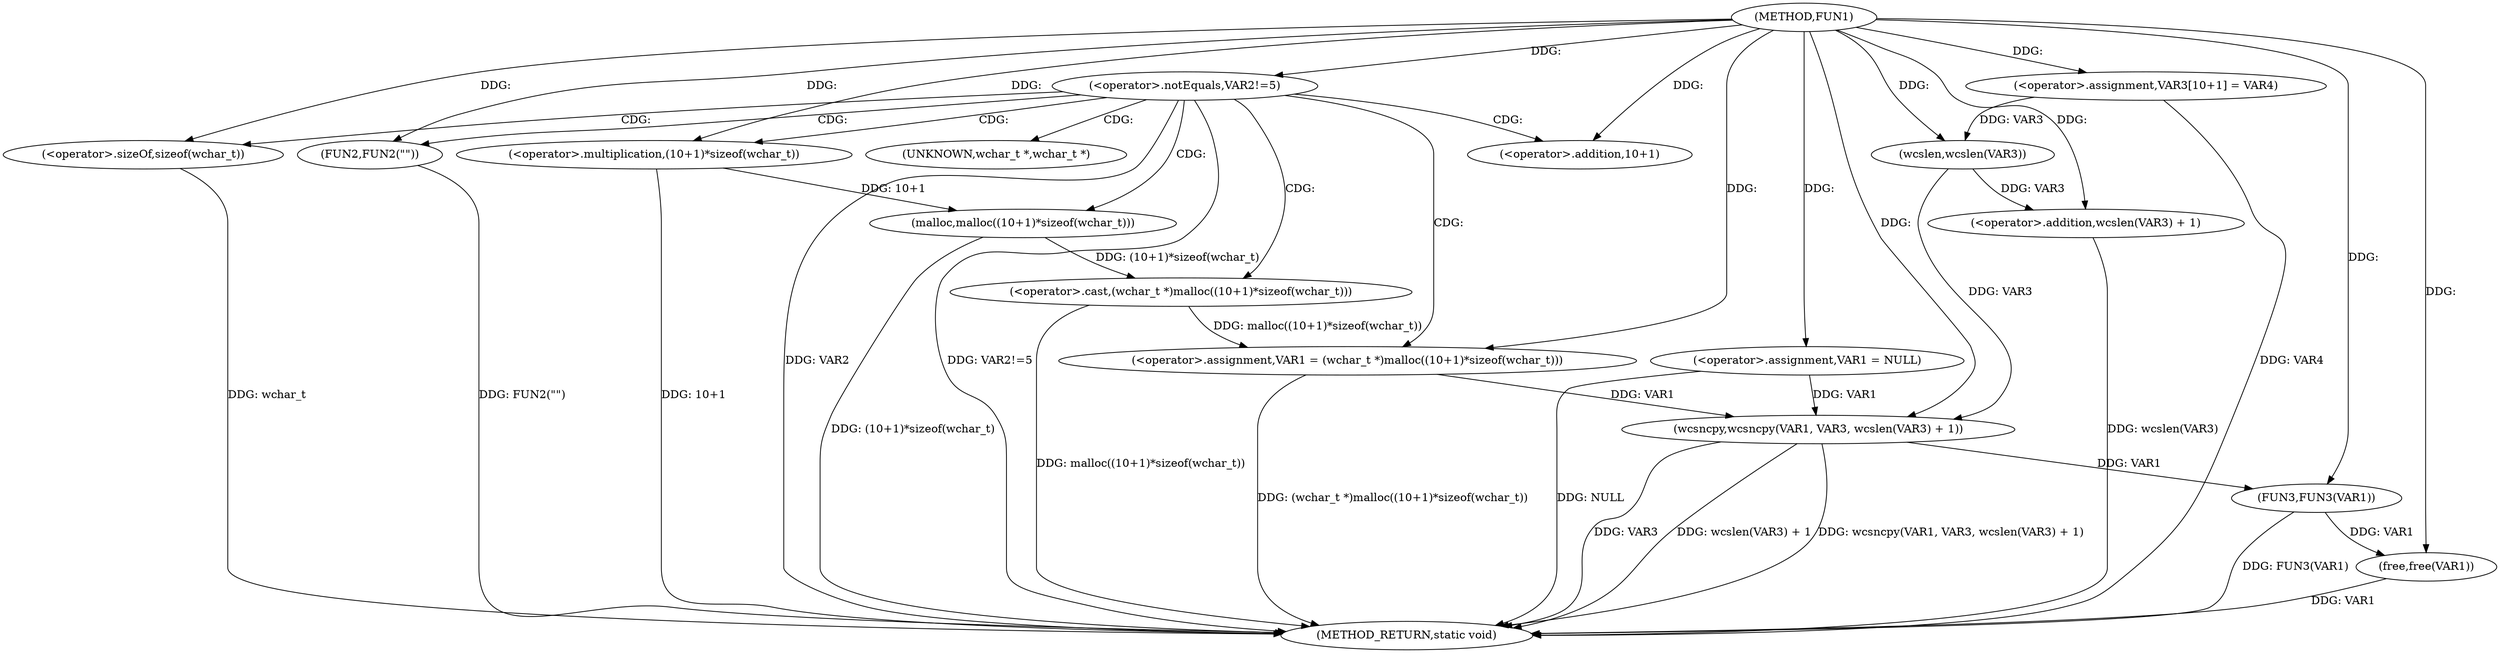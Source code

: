 digraph FUN1 {  
"1000100" [label = "(METHOD,FUN1)" ]
"1000142" [label = "(METHOD_RETURN,static void)" ]
"1000103" [label = "(<operator>.assignment,VAR1 = NULL)" ]
"1000107" [label = "(<operator>.notEquals,VAR2!=5)" ]
"1000111" [label = "(FUN2,FUN2(\"\"))" ]
"1000115" [label = "(<operator>.assignment,VAR1 = (wchar_t *)malloc((10+1)*sizeof(wchar_t)))" ]
"1000117" [label = "(<operator>.cast,(wchar_t *)malloc((10+1)*sizeof(wchar_t)))" ]
"1000119" [label = "(malloc,malloc((10+1)*sizeof(wchar_t)))" ]
"1000120" [label = "(<operator>.multiplication,(10+1)*sizeof(wchar_t))" ]
"1000121" [label = "(<operator>.addition,10+1)" ]
"1000124" [label = "(<operator>.sizeOf,sizeof(wchar_t))" ]
"1000128" [label = "(<operator>.assignment,VAR3[10+1] = VAR4)" ]
"1000131" [label = "(wcsncpy,wcsncpy(VAR1, VAR3, wcslen(VAR3) + 1))" ]
"1000134" [label = "(<operator>.addition,wcslen(VAR3) + 1)" ]
"1000135" [label = "(wcslen,wcslen(VAR3))" ]
"1000138" [label = "(FUN3,FUN3(VAR1))" ]
"1000140" [label = "(free,free(VAR1))" ]
"1000118" [label = "(UNKNOWN,wchar_t *,wchar_t *)" ]
  "1000115" -> "1000142"  [ label = "DDG: (wchar_t *)malloc((10+1)*sizeof(wchar_t))"] 
  "1000128" -> "1000142"  [ label = "DDG: VAR4"] 
  "1000124" -> "1000142"  [ label = "DDG: wchar_t"] 
  "1000107" -> "1000142"  [ label = "DDG: VAR2"] 
  "1000107" -> "1000142"  [ label = "DDG: VAR2!=5"] 
  "1000103" -> "1000142"  [ label = "DDG: NULL"] 
  "1000140" -> "1000142"  [ label = "DDG: VAR1"] 
  "1000131" -> "1000142"  [ label = "DDG: VAR3"] 
  "1000117" -> "1000142"  [ label = "DDG: malloc((10+1)*sizeof(wchar_t))"] 
  "1000111" -> "1000142"  [ label = "DDG: FUN2(\"\")"] 
  "1000131" -> "1000142"  [ label = "DDG: wcslen(VAR3) + 1"] 
  "1000120" -> "1000142"  [ label = "DDG: 10+1"] 
  "1000134" -> "1000142"  [ label = "DDG: wcslen(VAR3)"] 
  "1000119" -> "1000142"  [ label = "DDG: (10+1)*sizeof(wchar_t)"] 
  "1000138" -> "1000142"  [ label = "DDG: FUN3(VAR1)"] 
  "1000131" -> "1000142"  [ label = "DDG: wcsncpy(VAR1, VAR3, wcslen(VAR3) + 1)"] 
  "1000100" -> "1000103"  [ label = "DDG: "] 
  "1000100" -> "1000107"  [ label = "DDG: "] 
  "1000100" -> "1000111"  [ label = "DDG: "] 
  "1000117" -> "1000115"  [ label = "DDG: malloc((10+1)*sizeof(wchar_t))"] 
  "1000100" -> "1000115"  [ label = "DDG: "] 
  "1000119" -> "1000117"  [ label = "DDG: (10+1)*sizeof(wchar_t)"] 
  "1000120" -> "1000119"  [ label = "DDG: 10+1"] 
  "1000100" -> "1000120"  [ label = "DDG: "] 
  "1000100" -> "1000121"  [ label = "DDG: "] 
  "1000100" -> "1000124"  [ label = "DDG: "] 
  "1000100" -> "1000128"  [ label = "DDG: "] 
  "1000103" -> "1000131"  [ label = "DDG: VAR1"] 
  "1000115" -> "1000131"  [ label = "DDG: VAR1"] 
  "1000100" -> "1000131"  [ label = "DDG: "] 
  "1000135" -> "1000131"  [ label = "DDG: VAR3"] 
  "1000135" -> "1000134"  [ label = "DDG: VAR3"] 
  "1000128" -> "1000135"  [ label = "DDG: VAR3"] 
  "1000100" -> "1000135"  [ label = "DDG: "] 
  "1000100" -> "1000134"  [ label = "DDG: "] 
  "1000131" -> "1000138"  [ label = "DDG: VAR1"] 
  "1000100" -> "1000138"  [ label = "DDG: "] 
  "1000138" -> "1000140"  [ label = "DDG: VAR1"] 
  "1000100" -> "1000140"  [ label = "DDG: "] 
  "1000107" -> "1000121"  [ label = "CDG: "] 
  "1000107" -> "1000124"  [ label = "CDG: "] 
  "1000107" -> "1000119"  [ label = "CDG: "] 
  "1000107" -> "1000115"  [ label = "CDG: "] 
  "1000107" -> "1000120"  [ label = "CDG: "] 
  "1000107" -> "1000117"  [ label = "CDG: "] 
  "1000107" -> "1000118"  [ label = "CDG: "] 
  "1000107" -> "1000111"  [ label = "CDG: "] 
}
